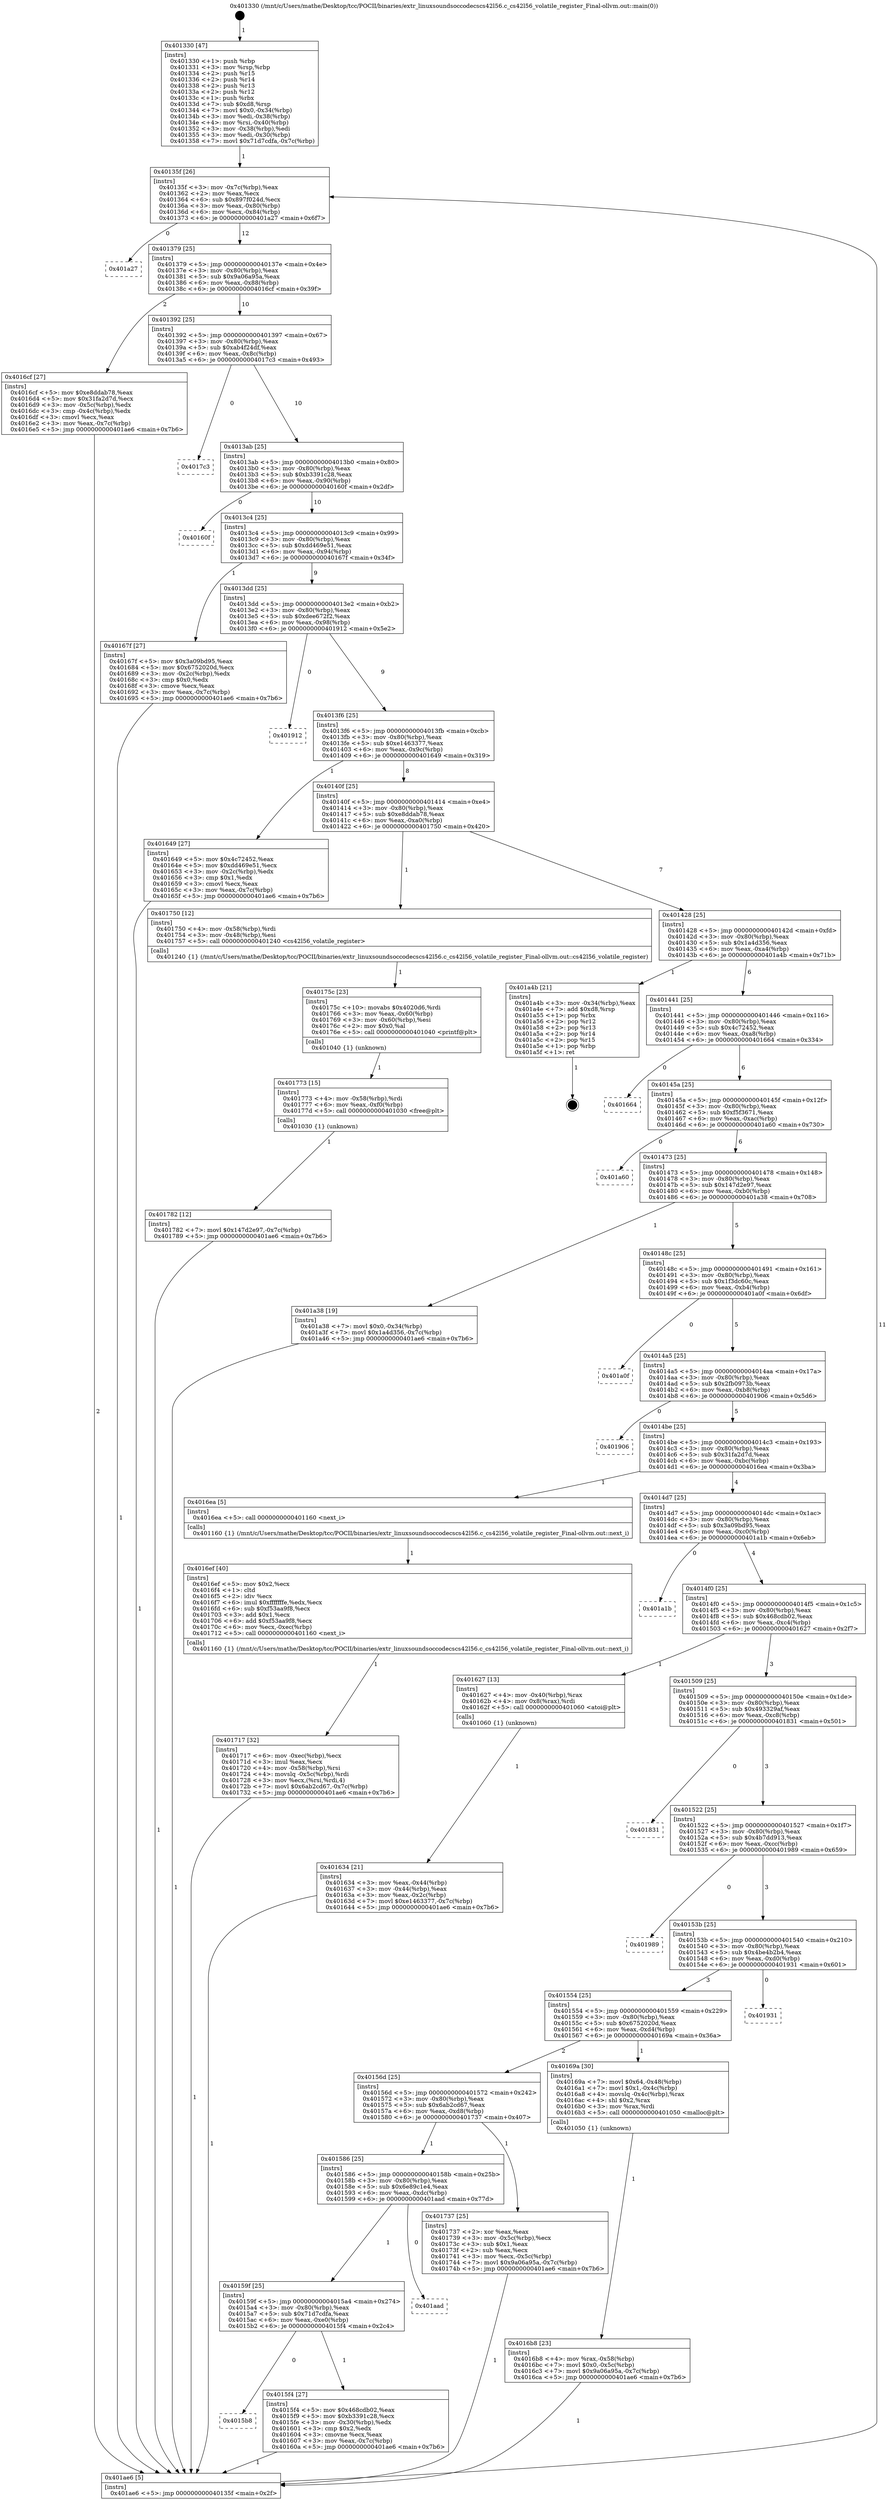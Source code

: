 digraph "0x401330" {
  label = "0x401330 (/mnt/c/Users/mathe/Desktop/tcc/POCII/binaries/extr_linuxsoundsoccodecscs42l56.c_cs42l56_volatile_register_Final-ollvm.out::main(0))"
  labelloc = "t"
  node[shape=record]

  Entry [label="",width=0.3,height=0.3,shape=circle,fillcolor=black,style=filled]
  "0x40135f" [label="{
     0x40135f [26]\l
     | [instrs]\l
     &nbsp;&nbsp;0x40135f \<+3\>: mov -0x7c(%rbp),%eax\l
     &nbsp;&nbsp;0x401362 \<+2\>: mov %eax,%ecx\l
     &nbsp;&nbsp;0x401364 \<+6\>: sub $0x897f024d,%ecx\l
     &nbsp;&nbsp;0x40136a \<+3\>: mov %eax,-0x80(%rbp)\l
     &nbsp;&nbsp;0x40136d \<+6\>: mov %ecx,-0x84(%rbp)\l
     &nbsp;&nbsp;0x401373 \<+6\>: je 0000000000401a27 \<main+0x6f7\>\l
  }"]
  "0x401a27" [label="{
     0x401a27\l
  }", style=dashed]
  "0x401379" [label="{
     0x401379 [25]\l
     | [instrs]\l
     &nbsp;&nbsp;0x401379 \<+5\>: jmp 000000000040137e \<main+0x4e\>\l
     &nbsp;&nbsp;0x40137e \<+3\>: mov -0x80(%rbp),%eax\l
     &nbsp;&nbsp;0x401381 \<+5\>: sub $0x9a06a95a,%eax\l
     &nbsp;&nbsp;0x401386 \<+6\>: mov %eax,-0x88(%rbp)\l
     &nbsp;&nbsp;0x40138c \<+6\>: je 00000000004016cf \<main+0x39f\>\l
  }"]
  Exit [label="",width=0.3,height=0.3,shape=circle,fillcolor=black,style=filled,peripheries=2]
  "0x4016cf" [label="{
     0x4016cf [27]\l
     | [instrs]\l
     &nbsp;&nbsp;0x4016cf \<+5\>: mov $0xe8ddab78,%eax\l
     &nbsp;&nbsp;0x4016d4 \<+5\>: mov $0x31fa2d7d,%ecx\l
     &nbsp;&nbsp;0x4016d9 \<+3\>: mov -0x5c(%rbp),%edx\l
     &nbsp;&nbsp;0x4016dc \<+3\>: cmp -0x4c(%rbp),%edx\l
     &nbsp;&nbsp;0x4016df \<+3\>: cmovl %ecx,%eax\l
     &nbsp;&nbsp;0x4016e2 \<+3\>: mov %eax,-0x7c(%rbp)\l
     &nbsp;&nbsp;0x4016e5 \<+5\>: jmp 0000000000401ae6 \<main+0x7b6\>\l
  }"]
  "0x401392" [label="{
     0x401392 [25]\l
     | [instrs]\l
     &nbsp;&nbsp;0x401392 \<+5\>: jmp 0000000000401397 \<main+0x67\>\l
     &nbsp;&nbsp;0x401397 \<+3\>: mov -0x80(%rbp),%eax\l
     &nbsp;&nbsp;0x40139a \<+5\>: sub $0xab4f24df,%eax\l
     &nbsp;&nbsp;0x40139f \<+6\>: mov %eax,-0x8c(%rbp)\l
     &nbsp;&nbsp;0x4013a5 \<+6\>: je 00000000004017c3 \<main+0x493\>\l
  }"]
  "0x401782" [label="{
     0x401782 [12]\l
     | [instrs]\l
     &nbsp;&nbsp;0x401782 \<+7\>: movl $0x147d2e97,-0x7c(%rbp)\l
     &nbsp;&nbsp;0x401789 \<+5\>: jmp 0000000000401ae6 \<main+0x7b6\>\l
  }"]
  "0x4017c3" [label="{
     0x4017c3\l
  }", style=dashed]
  "0x4013ab" [label="{
     0x4013ab [25]\l
     | [instrs]\l
     &nbsp;&nbsp;0x4013ab \<+5\>: jmp 00000000004013b0 \<main+0x80\>\l
     &nbsp;&nbsp;0x4013b0 \<+3\>: mov -0x80(%rbp),%eax\l
     &nbsp;&nbsp;0x4013b3 \<+5\>: sub $0xb3391c28,%eax\l
     &nbsp;&nbsp;0x4013b8 \<+6\>: mov %eax,-0x90(%rbp)\l
     &nbsp;&nbsp;0x4013be \<+6\>: je 000000000040160f \<main+0x2df\>\l
  }"]
  "0x401773" [label="{
     0x401773 [15]\l
     | [instrs]\l
     &nbsp;&nbsp;0x401773 \<+4\>: mov -0x58(%rbp),%rdi\l
     &nbsp;&nbsp;0x401777 \<+6\>: mov %eax,-0xf0(%rbp)\l
     &nbsp;&nbsp;0x40177d \<+5\>: call 0000000000401030 \<free@plt\>\l
     | [calls]\l
     &nbsp;&nbsp;0x401030 \{1\} (unknown)\l
  }"]
  "0x40160f" [label="{
     0x40160f\l
  }", style=dashed]
  "0x4013c4" [label="{
     0x4013c4 [25]\l
     | [instrs]\l
     &nbsp;&nbsp;0x4013c4 \<+5\>: jmp 00000000004013c9 \<main+0x99\>\l
     &nbsp;&nbsp;0x4013c9 \<+3\>: mov -0x80(%rbp),%eax\l
     &nbsp;&nbsp;0x4013cc \<+5\>: sub $0xdd469e51,%eax\l
     &nbsp;&nbsp;0x4013d1 \<+6\>: mov %eax,-0x94(%rbp)\l
     &nbsp;&nbsp;0x4013d7 \<+6\>: je 000000000040167f \<main+0x34f\>\l
  }"]
  "0x40175c" [label="{
     0x40175c [23]\l
     | [instrs]\l
     &nbsp;&nbsp;0x40175c \<+10\>: movabs $0x4020d6,%rdi\l
     &nbsp;&nbsp;0x401766 \<+3\>: mov %eax,-0x60(%rbp)\l
     &nbsp;&nbsp;0x401769 \<+3\>: mov -0x60(%rbp),%esi\l
     &nbsp;&nbsp;0x40176c \<+2\>: mov $0x0,%al\l
     &nbsp;&nbsp;0x40176e \<+5\>: call 0000000000401040 \<printf@plt\>\l
     | [calls]\l
     &nbsp;&nbsp;0x401040 \{1\} (unknown)\l
  }"]
  "0x40167f" [label="{
     0x40167f [27]\l
     | [instrs]\l
     &nbsp;&nbsp;0x40167f \<+5\>: mov $0x3a09bd95,%eax\l
     &nbsp;&nbsp;0x401684 \<+5\>: mov $0x6752020d,%ecx\l
     &nbsp;&nbsp;0x401689 \<+3\>: mov -0x2c(%rbp),%edx\l
     &nbsp;&nbsp;0x40168c \<+3\>: cmp $0x0,%edx\l
     &nbsp;&nbsp;0x40168f \<+3\>: cmove %ecx,%eax\l
     &nbsp;&nbsp;0x401692 \<+3\>: mov %eax,-0x7c(%rbp)\l
     &nbsp;&nbsp;0x401695 \<+5\>: jmp 0000000000401ae6 \<main+0x7b6\>\l
  }"]
  "0x4013dd" [label="{
     0x4013dd [25]\l
     | [instrs]\l
     &nbsp;&nbsp;0x4013dd \<+5\>: jmp 00000000004013e2 \<main+0xb2\>\l
     &nbsp;&nbsp;0x4013e2 \<+3\>: mov -0x80(%rbp),%eax\l
     &nbsp;&nbsp;0x4013e5 \<+5\>: sub $0xdee672f2,%eax\l
     &nbsp;&nbsp;0x4013ea \<+6\>: mov %eax,-0x98(%rbp)\l
     &nbsp;&nbsp;0x4013f0 \<+6\>: je 0000000000401912 \<main+0x5e2\>\l
  }"]
  "0x401717" [label="{
     0x401717 [32]\l
     | [instrs]\l
     &nbsp;&nbsp;0x401717 \<+6\>: mov -0xec(%rbp),%ecx\l
     &nbsp;&nbsp;0x40171d \<+3\>: imul %eax,%ecx\l
     &nbsp;&nbsp;0x401720 \<+4\>: mov -0x58(%rbp),%rsi\l
     &nbsp;&nbsp;0x401724 \<+4\>: movslq -0x5c(%rbp),%rdi\l
     &nbsp;&nbsp;0x401728 \<+3\>: mov %ecx,(%rsi,%rdi,4)\l
     &nbsp;&nbsp;0x40172b \<+7\>: movl $0x6ab2cd67,-0x7c(%rbp)\l
     &nbsp;&nbsp;0x401732 \<+5\>: jmp 0000000000401ae6 \<main+0x7b6\>\l
  }"]
  "0x401912" [label="{
     0x401912\l
  }", style=dashed]
  "0x4013f6" [label="{
     0x4013f6 [25]\l
     | [instrs]\l
     &nbsp;&nbsp;0x4013f6 \<+5\>: jmp 00000000004013fb \<main+0xcb\>\l
     &nbsp;&nbsp;0x4013fb \<+3\>: mov -0x80(%rbp),%eax\l
     &nbsp;&nbsp;0x4013fe \<+5\>: sub $0xe1463377,%eax\l
     &nbsp;&nbsp;0x401403 \<+6\>: mov %eax,-0x9c(%rbp)\l
     &nbsp;&nbsp;0x401409 \<+6\>: je 0000000000401649 \<main+0x319\>\l
  }"]
  "0x4016ef" [label="{
     0x4016ef [40]\l
     | [instrs]\l
     &nbsp;&nbsp;0x4016ef \<+5\>: mov $0x2,%ecx\l
     &nbsp;&nbsp;0x4016f4 \<+1\>: cltd\l
     &nbsp;&nbsp;0x4016f5 \<+2\>: idiv %ecx\l
     &nbsp;&nbsp;0x4016f7 \<+6\>: imul $0xfffffffe,%edx,%ecx\l
     &nbsp;&nbsp;0x4016fd \<+6\>: sub $0xf53aa9f8,%ecx\l
     &nbsp;&nbsp;0x401703 \<+3\>: add $0x1,%ecx\l
     &nbsp;&nbsp;0x401706 \<+6\>: add $0xf53aa9f8,%ecx\l
     &nbsp;&nbsp;0x40170c \<+6\>: mov %ecx,-0xec(%rbp)\l
     &nbsp;&nbsp;0x401712 \<+5\>: call 0000000000401160 \<next_i\>\l
     | [calls]\l
     &nbsp;&nbsp;0x401160 \{1\} (/mnt/c/Users/mathe/Desktop/tcc/POCII/binaries/extr_linuxsoundsoccodecscs42l56.c_cs42l56_volatile_register_Final-ollvm.out::next_i)\l
  }"]
  "0x401649" [label="{
     0x401649 [27]\l
     | [instrs]\l
     &nbsp;&nbsp;0x401649 \<+5\>: mov $0x4c72452,%eax\l
     &nbsp;&nbsp;0x40164e \<+5\>: mov $0xdd469e51,%ecx\l
     &nbsp;&nbsp;0x401653 \<+3\>: mov -0x2c(%rbp),%edx\l
     &nbsp;&nbsp;0x401656 \<+3\>: cmp $0x1,%edx\l
     &nbsp;&nbsp;0x401659 \<+3\>: cmovl %ecx,%eax\l
     &nbsp;&nbsp;0x40165c \<+3\>: mov %eax,-0x7c(%rbp)\l
     &nbsp;&nbsp;0x40165f \<+5\>: jmp 0000000000401ae6 \<main+0x7b6\>\l
  }"]
  "0x40140f" [label="{
     0x40140f [25]\l
     | [instrs]\l
     &nbsp;&nbsp;0x40140f \<+5\>: jmp 0000000000401414 \<main+0xe4\>\l
     &nbsp;&nbsp;0x401414 \<+3\>: mov -0x80(%rbp),%eax\l
     &nbsp;&nbsp;0x401417 \<+5\>: sub $0xe8ddab78,%eax\l
     &nbsp;&nbsp;0x40141c \<+6\>: mov %eax,-0xa0(%rbp)\l
     &nbsp;&nbsp;0x401422 \<+6\>: je 0000000000401750 \<main+0x420\>\l
  }"]
  "0x4016b8" [label="{
     0x4016b8 [23]\l
     | [instrs]\l
     &nbsp;&nbsp;0x4016b8 \<+4\>: mov %rax,-0x58(%rbp)\l
     &nbsp;&nbsp;0x4016bc \<+7\>: movl $0x0,-0x5c(%rbp)\l
     &nbsp;&nbsp;0x4016c3 \<+7\>: movl $0x9a06a95a,-0x7c(%rbp)\l
     &nbsp;&nbsp;0x4016ca \<+5\>: jmp 0000000000401ae6 \<main+0x7b6\>\l
  }"]
  "0x401750" [label="{
     0x401750 [12]\l
     | [instrs]\l
     &nbsp;&nbsp;0x401750 \<+4\>: mov -0x58(%rbp),%rdi\l
     &nbsp;&nbsp;0x401754 \<+3\>: mov -0x48(%rbp),%esi\l
     &nbsp;&nbsp;0x401757 \<+5\>: call 0000000000401240 \<cs42l56_volatile_register\>\l
     | [calls]\l
     &nbsp;&nbsp;0x401240 \{1\} (/mnt/c/Users/mathe/Desktop/tcc/POCII/binaries/extr_linuxsoundsoccodecscs42l56.c_cs42l56_volatile_register_Final-ollvm.out::cs42l56_volatile_register)\l
  }"]
  "0x401428" [label="{
     0x401428 [25]\l
     | [instrs]\l
     &nbsp;&nbsp;0x401428 \<+5\>: jmp 000000000040142d \<main+0xfd\>\l
     &nbsp;&nbsp;0x40142d \<+3\>: mov -0x80(%rbp),%eax\l
     &nbsp;&nbsp;0x401430 \<+5\>: sub $0x1a4d356,%eax\l
     &nbsp;&nbsp;0x401435 \<+6\>: mov %eax,-0xa4(%rbp)\l
     &nbsp;&nbsp;0x40143b \<+6\>: je 0000000000401a4b \<main+0x71b\>\l
  }"]
  "0x401634" [label="{
     0x401634 [21]\l
     | [instrs]\l
     &nbsp;&nbsp;0x401634 \<+3\>: mov %eax,-0x44(%rbp)\l
     &nbsp;&nbsp;0x401637 \<+3\>: mov -0x44(%rbp),%eax\l
     &nbsp;&nbsp;0x40163a \<+3\>: mov %eax,-0x2c(%rbp)\l
     &nbsp;&nbsp;0x40163d \<+7\>: movl $0xe1463377,-0x7c(%rbp)\l
     &nbsp;&nbsp;0x401644 \<+5\>: jmp 0000000000401ae6 \<main+0x7b6\>\l
  }"]
  "0x401a4b" [label="{
     0x401a4b [21]\l
     | [instrs]\l
     &nbsp;&nbsp;0x401a4b \<+3\>: mov -0x34(%rbp),%eax\l
     &nbsp;&nbsp;0x401a4e \<+7\>: add $0xd8,%rsp\l
     &nbsp;&nbsp;0x401a55 \<+1\>: pop %rbx\l
     &nbsp;&nbsp;0x401a56 \<+2\>: pop %r12\l
     &nbsp;&nbsp;0x401a58 \<+2\>: pop %r13\l
     &nbsp;&nbsp;0x401a5a \<+2\>: pop %r14\l
     &nbsp;&nbsp;0x401a5c \<+2\>: pop %r15\l
     &nbsp;&nbsp;0x401a5e \<+1\>: pop %rbp\l
     &nbsp;&nbsp;0x401a5f \<+1\>: ret\l
  }"]
  "0x401441" [label="{
     0x401441 [25]\l
     | [instrs]\l
     &nbsp;&nbsp;0x401441 \<+5\>: jmp 0000000000401446 \<main+0x116\>\l
     &nbsp;&nbsp;0x401446 \<+3\>: mov -0x80(%rbp),%eax\l
     &nbsp;&nbsp;0x401449 \<+5\>: sub $0x4c72452,%eax\l
     &nbsp;&nbsp;0x40144e \<+6\>: mov %eax,-0xa8(%rbp)\l
     &nbsp;&nbsp;0x401454 \<+6\>: je 0000000000401664 \<main+0x334\>\l
  }"]
  "0x401330" [label="{
     0x401330 [47]\l
     | [instrs]\l
     &nbsp;&nbsp;0x401330 \<+1\>: push %rbp\l
     &nbsp;&nbsp;0x401331 \<+3\>: mov %rsp,%rbp\l
     &nbsp;&nbsp;0x401334 \<+2\>: push %r15\l
     &nbsp;&nbsp;0x401336 \<+2\>: push %r14\l
     &nbsp;&nbsp;0x401338 \<+2\>: push %r13\l
     &nbsp;&nbsp;0x40133a \<+2\>: push %r12\l
     &nbsp;&nbsp;0x40133c \<+1\>: push %rbx\l
     &nbsp;&nbsp;0x40133d \<+7\>: sub $0xd8,%rsp\l
     &nbsp;&nbsp;0x401344 \<+7\>: movl $0x0,-0x34(%rbp)\l
     &nbsp;&nbsp;0x40134b \<+3\>: mov %edi,-0x38(%rbp)\l
     &nbsp;&nbsp;0x40134e \<+4\>: mov %rsi,-0x40(%rbp)\l
     &nbsp;&nbsp;0x401352 \<+3\>: mov -0x38(%rbp),%edi\l
     &nbsp;&nbsp;0x401355 \<+3\>: mov %edi,-0x30(%rbp)\l
     &nbsp;&nbsp;0x401358 \<+7\>: movl $0x71d7cdfa,-0x7c(%rbp)\l
  }"]
  "0x401664" [label="{
     0x401664\l
  }", style=dashed]
  "0x40145a" [label="{
     0x40145a [25]\l
     | [instrs]\l
     &nbsp;&nbsp;0x40145a \<+5\>: jmp 000000000040145f \<main+0x12f\>\l
     &nbsp;&nbsp;0x40145f \<+3\>: mov -0x80(%rbp),%eax\l
     &nbsp;&nbsp;0x401462 \<+5\>: sub $0xf5f3671,%eax\l
     &nbsp;&nbsp;0x401467 \<+6\>: mov %eax,-0xac(%rbp)\l
     &nbsp;&nbsp;0x40146d \<+6\>: je 0000000000401a60 \<main+0x730\>\l
  }"]
  "0x401ae6" [label="{
     0x401ae6 [5]\l
     | [instrs]\l
     &nbsp;&nbsp;0x401ae6 \<+5\>: jmp 000000000040135f \<main+0x2f\>\l
  }"]
  "0x401a60" [label="{
     0x401a60\l
  }", style=dashed]
  "0x401473" [label="{
     0x401473 [25]\l
     | [instrs]\l
     &nbsp;&nbsp;0x401473 \<+5\>: jmp 0000000000401478 \<main+0x148\>\l
     &nbsp;&nbsp;0x401478 \<+3\>: mov -0x80(%rbp),%eax\l
     &nbsp;&nbsp;0x40147b \<+5\>: sub $0x147d2e97,%eax\l
     &nbsp;&nbsp;0x401480 \<+6\>: mov %eax,-0xb0(%rbp)\l
     &nbsp;&nbsp;0x401486 \<+6\>: je 0000000000401a38 \<main+0x708\>\l
  }"]
  "0x4015b8" [label="{
     0x4015b8\l
  }", style=dashed]
  "0x401a38" [label="{
     0x401a38 [19]\l
     | [instrs]\l
     &nbsp;&nbsp;0x401a38 \<+7\>: movl $0x0,-0x34(%rbp)\l
     &nbsp;&nbsp;0x401a3f \<+7\>: movl $0x1a4d356,-0x7c(%rbp)\l
     &nbsp;&nbsp;0x401a46 \<+5\>: jmp 0000000000401ae6 \<main+0x7b6\>\l
  }"]
  "0x40148c" [label="{
     0x40148c [25]\l
     | [instrs]\l
     &nbsp;&nbsp;0x40148c \<+5\>: jmp 0000000000401491 \<main+0x161\>\l
     &nbsp;&nbsp;0x401491 \<+3\>: mov -0x80(%rbp),%eax\l
     &nbsp;&nbsp;0x401494 \<+5\>: sub $0x1f3dc60c,%eax\l
     &nbsp;&nbsp;0x401499 \<+6\>: mov %eax,-0xb4(%rbp)\l
     &nbsp;&nbsp;0x40149f \<+6\>: je 0000000000401a0f \<main+0x6df\>\l
  }"]
  "0x4015f4" [label="{
     0x4015f4 [27]\l
     | [instrs]\l
     &nbsp;&nbsp;0x4015f4 \<+5\>: mov $0x468cdb02,%eax\l
     &nbsp;&nbsp;0x4015f9 \<+5\>: mov $0xb3391c28,%ecx\l
     &nbsp;&nbsp;0x4015fe \<+3\>: mov -0x30(%rbp),%edx\l
     &nbsp;&nbsp;0x401601 \<+3\>: cmp $0x2,%edx\l
     &nbsp;&nbsp;0x401604 \<+3\>: cmovne %ecx,%eax\l
     &nbsp;&nbsp;0x401607 \<+3\>: mov %eax,-0x7c(%rbp)\l
     &nbsp;&nbsp;0x40160a \<+5\>: jmp 0000000000401ae6 \<main+0x7b6\>\l
  }"]
  "0x401a0f" [label="{
     0x401a0f\l
  }", style=dashed]
  "0x4014a5" [label="{
     0x4014a5 [25]\l
     | [instrs]\l
     &nbsp;&nbsp;0x4014a5 \<+5\>: jmp 00000000004014aa \<main+0x17a\>\l
     &nbsp;&nbsp;0x4014aa \<+3\>: mov -0x80(%rbp),%eax\l
     &nbsp;&nbsp;0x4014ad \<+5\>: sub $0x2fb0973b,%eax\l
     &nbsp;&nbsp;0x4014b2 \<+6\>: mov %eax,-0xb8(%rbp)\l
     &nbsp;&nbsp;0x4014b8 \<+6\>: je 0000000000401906 \<main+0x5d6\>\l
  }"]
  "0x40159f" [label="{
     0x40159f [25]\l
     | [instrs]\l
     &nbsp;&nbsp;0x40159f \<+5\>: jmp 00000000004015a4 \<main+0x274\>\l
     &nbsp;&nbsp;0x4015a4 \<+3\>: mov -0x80(%rbp),%eax\l
     &nbsp;&nbsp;0x4015a7 \<+5\>: sub $0x71d7cdfa,%eax\l
     &nbsp;&nbsp;0x4015ac \<+6\>: mov %eax,-0xe0(%rbp)\l
     &nbsp;&nbsp;0x4015b2 \<+6\>: je 00000000004015f4 \<main+0x2c4\>\l
  }"]
  "0x401906" [label="{
     0x401906\l
  }", style=dashed]
  "0x4014be" [label="{
     0x4014be [25]\l
     | [instrs]\l
     &nbsp;&nbsp;0x4014be \<+5\>: jmp 00000000004014c3 \<main+0x193\>\l
     &nbsp;&nbsp;0x4014c3 \<+3\>: mov -0x80(%rbp),%eax\l
     &nbsp;&nbsp;0x4014c6 \<+5\>: sub $0x31fa2d7d,%eax\l
     &nbsp;&nbsp;0x4014cb \<+6\>: mov %eax,-0xbc(%rbp)\l
     &nbsp;&nbsp;0x4014d1 \<+6\>: je 00000000004016ea \<main+0x3ba\>\l
  }"]
  "0x401aad" [label="{
     0x401aad\l
  }", style=dashed]
  "0x4016ea" [label="{
     0x4016ea [5]\l
     | [instrs]\l
     &nbsp;&nbsp;0x4016ea \<+5\>: call 0000000000401160 \<next_i\>\l
     | [calls]\l
     &nbsp;&nbsp;0x401160 \{1\} (/mnt/c/Users/mathe/Desktop/tcc/POCII/binaries/extr_linuxsoundsoccodecscs42l56.c_cs42l56_volatile_register_Final-ollvm.out::next_i)\l
  }"]
  "0x4014d7" [label="{
     0x4014d7 [25]\l
     | [instrs]\l
     &nbsp;&nbsp;0x4014d7 \<+5\>: jmp 00000000004014dc \<main+0x1ac\>\l
     &nbsp;&nbsp;0x4014dc \<+3\>: mov -0x80(%rbp),%eax\l
     &nbsp;&nbsp;0x4014df \<+5\>: sub $0x3a09bd95,%eax\l
     &nbsp;&nbsp;0x4014e4 \<+6\>: mov %eax,-0xc0(%rbp)\l
     &nbsp;&nbsp;0x4014ea \<+6\>: je 0000000000401a1b \<main+0x6eb\>\l
  }"]
  "0x401586" [label="{
     0x401586 [25]\l
     | [instrs]\l
     &nbsp;&nbsp;0x401586 \<+5\>: jmp 000000000040158b \<main+0x25b\>\l
     &nbsp;&nbsp;0x40158b \<+3\>: mov -0x80(%rbp),%eax\l
     &nbsp;&nbsp;0x40158e \<+5\>: sub $0x6e89c1e4,%eax\l
     &nbsp;&nbsp;0x401593 \<+6\>: mov %eax,-0xdc(%rbp)\l
     &nbsp;&nbsp;0x401599 \<+6\>: je 0000000000401aad \<main+0x77d\>\l
  }"]
  "0x401a1b" [label="{
     0x401a1b\l
  }", style=dashed]
  "0x4014f0" [label="{
     0x4014f0 [25]\l
     | [instrs]\l
     &nbsp;&nbsp;0x4014f0 \<+5\>: jmp 00000000004014f5 \<main+0x1c5\>\l
     &nbsp;&nbsp;0x4014f5 \<+3\>: mov -0x80(%rbp),%eax\l
     &nbsp;&nbsp;0x4014f8 \<+5\>: sub $0x468cdb02,%eax\l
     &nbsp;&nbsp;0x4014fd \<+6\>: mov %eax,-0xc4(%rbp)\l
     &nbsp;&nbsp;0x401503 \<+6\>: je 0000000000401627 \<main+0x2f7\>\l
  }"]
  "0x401737" [label="{
     0x401737 [25]\l
     | [instrs]\l
     &nbsp;&nbsp;0x401737 \<+2\>: xor %eax,%eax\l
     &nbsp;&nbsp;0x401739 \<+3\>: mov -0x5c(%rbp),%ecx\l
     &nbsp;&nbsp;0x40173c \<+3\>: sub $0x1,%eax\l
     &nbsp;&nbsp;0x40173f \<+2\>: sub %eax,%ecx\l
     &nbsp;&nbsp;0x401741 \<+3\>: mov %ecx,-0x5c(%rbp)\l
     &nbsp;&nbsp;0x401744 \<+7\>: movl $0x9a06a95a,-0x7c(%rbp)\l
     &nbsp;&nbsp;0x40174b \<+5\>: jmp 0000000000401ae6 \<main+0x7b6\>\l
  }"]
  "0x401627" [label="{
     0x401627 [13]\l
     | [instrs]\l
     &nbsp;&nbsp;0x401627 \<+4\>: mov -0x40(%rbp),%rax\l
     &nbsp;&nbsp;0x40162b \<+4\>: mov 0x8(%rax),%rdi\l
     &nbsp;&nbsp;0x40162f \<+5\>: call 0000000000401060 \<atoi@plt\>\l
     | [calls]\l
     &nbsp;&nbsp;0x401060 \{1\} (unknown)\l
  }"]
  "0x401509" [label="{
     0x401509 [25]\l
     | [instrs]\l
     &nbsp;&nbsp;0x401509 \<+5\>: jmp 000000000040150e \<main+0x1de\>\l
     &nbsp;&nbsp;0x40150e \<+3\>: mov -0x80(%rbp),%eax\l
     &nbsp;&nbsp;0x401511 \<+5\>: sub $0x493329af,%eax\l
     &nbsp;&nbsp;0x401516 \<+6\>: mov %eax,-0xc8(%rbp)\l
     &nbsp;&nbsp;0x40151c \<+6\>: je 0000000000401831 \<main+0x501\>\l
  }"]
  "0x40156d" [label="{
     0x40156d [25]\l
     | [instrs]\l
     &nbsp;&nbsp;0x40156d \<+5\>: jmp 0000000000401572 \<main+0x242\>\l
     &nbsp;&nbsp;0x401572 \<+3\>: mov -0x80(%rbp),%eax\l
     &nbsp;&nbsp;0x401575 \<+5\>: sub $0x6ab2cd67,%eax\l
     &nbsp;&nbsp;0x40157a \<+6\>: mov %eax,-0xd8(%rbp)\l
     &nbsp;&nbsp;0x401580 \<+6\>: je 0000000000401737 \<main+0x407\>\l
  }"]
  "0x401831" [label="{
     0x401831\l
  }", style=dashed]
  "0x401522" [label="{
     0x401522 [25]\l
     | [instrs]\l
     &nbsp;&nbsp;0x401522 \<+5\>: jmp 0000000000401527 \<main+0x1f7\>\l
     &nbsp;&nbsp;0x401527 \<+3\>: mov -0x80(%rbp),%eax\l
     &nbsp;&nbsp;0x40152a \<+5\>: sub $0x4b7dd913,%eax\l
     &nbsp;&nbsp;0x40152f \<+6\>: mov %eax,-0xcc(%rbp)\l
     &nbsp;&nbsp;0x401535 \<+6\>: je 0000000000401989 \<main+0x659\>\l
  }"]
  "0x40169a" [label="{
     0x40169a [30]\l
     | [instrs]\l
     &nbsp;&nbsp;0x40169a \<+7\>: movl $0x64,-0x48(%rbp)\l
     &nbsp;&nbsp;0x4016a1 \<+7\>: movl $0x1,-0x4c(%rbp)\l
     &nbsp;&nbsp;0x4016a8 \<+4\>: movslq -0x4c(%rbp),%rax\l
     &nbsp;&nbsp;0x4016ac \<+4\>: shl $0x2,%rax\l
     &nbsp;&nbsp;0x4016b0 \<+3\>: mov %rax,%rdi\l
     &nbsp;&nbsp;0x4016b3 \<+5\>: call 0000000000401050 \<malloc@plt\>\l
     | [calls]\l
     &nbsp;&nbsp;0x401050 \{1\} (unknown)\l
  }"]
  "0x401989" [label="{
     0x401989\l
  }", style=dashed]
  "0x40153b" [label="{
     0x40153b [25]\l
     | [instrs]\l
     &nbsp;&nbsp;0x40153b \<+5\>: jmp 0000000000401540 \<main+0x210\>\l
     &nbsp;&nbsp;0x401540 \<+3\>: mov -0x80(%rbp),%eax\l
     &nbsp;&nbsp;0x401543 \<+5\>: sub $0x4be4b2b4,%eax\l
     &nbsp;&nbsp;0x401548 \<+6\>: mov %eax,-0xd0(%rbp)\l
     &nbsp;&nbsp;0x40154e \<+6\>: je 0000000000401931 \<main+0x601\>\l
  }"]
  "0x401554" [label="{
     0x401554 [25]\l
     | [instrs]\l
     &nbsp;&nbsp;0x401554 \<+5\>: jmp 0000000000401559 \<main+0x229\>\l
     &nbsp;&nbsp;0x401559 \<+3\>: mov -0x80(%rbp),%eax\l
     &nbsp;&nbsp;0x40155c \<+5\>: sub $0x6752020d,%eax\l
     &nbsp;&nbsp;0x401561 \<+6\>: mov %eax,-0xd4(%rbp)\l
     &nbsp;&nbsp;0x401567 \<+6\>: je 000000000040169a \<main+0x36a\>\l
  }"]
  "0x401931" [label="{
     0x401931\l
  }", style=dashed]
  Entry -> "0x401330" [label=" 1"]
  "0x40135f" -> "0x401a27" [label=" 0"]
  "0x40135f" -> "0x401379" [label=" 12"]
  "0x401a4b" -> Exit [label=" 1"]
  "0x401379" -> "0x4016cf" [label=" 2"]
  "0x401379" -> "0x401392" [label=" 10"]
  "0x401a38" -> "0x401ae6" [label=" 1"]
  "0x401392" -> "0x4017c3" [label=" 0"]
  "0x401392" -> "0x4013ab" [label=" 10"]
  "0x401782" -> "0x401ae6" [label=" 1"]
  "0x4013ab" -> "0x40160f" [label=" 0"]
  "0x4013ab" -> "0x4013c4" [label=" 10"]
  "0x401773" -> "0x401782" [label=" 1"]
  "0x4013c4" -> "0x40167f" [label=" 1"]
  "0x4013c4" -> "0x4013dd" [label=" 9"]
  "0x40175c" -> "0x401773" [label=" 1"]
  "0x4013dd" -> "0x401912" [label=" 0"]
  "0x4013dd" -> "0x4013f6" [label=" 9"]
  "0x401750" -> "0x40175c" [label=" 1"]
  "0x4013f6" -> "0x401649" [label=" 1"]
  "0x4013f6" -> "0x40140f" [label=" 8"]
  "0x401737" -> "0x401ae6" [label=" 1"]
  "0x40140f" -> "0x401750" [label=" 1"]
  "0x40140f" -> "0x401428" [label=" 7"]
  "0x401717" -> "0x401ae6" [label=" 1"]
  "0x401428" -> "0x401a4b" [label=" 1"]
  "0x401428" -> "0x401441" [label=" 6"]
  "0x4016ef" -> "0x401717" [label=" 1"]
  "0x401441" -> "0x401664" [label=" 0"]
  "0x401441" -> "0x40145a" [label=" 6"]
  "0x4016ea" -> "0x4016ef" [label=" 1"]
  "0x40145a" -> "0x401a60" [label=" 0"]
  "0x40145a" -> "0x401473" [label=" 6"]
  "0x4016cf" -> "0x401ae6" [label=" 2"]
  "0x401473" -> "0x401a38" [label=" 1"]
  "0x401473" -> "0x40148c" [label=" 5"]
  "0x4016b8" -> "0x401ae6" [label=" 1"]
  "0x40148c" -> "0x401a0f" [label=" 0"]
  "0x40148c" -> "0x4014a5" [label=" 5"]
  "0x40169a" -> "0x4016b8" [label=" 1"]
  "0x4014a5" -> "0x401906" [label=" 0"]
  "0x4014a5" -> "0x4014be" [label=" 5"]
  "0x401649" -> "0x401ae6" [label=" 1"]
  "0x4014be" -> "0x4016ea" [label=" 1"]
  "0x4014be" -> "0x4014d7" [label=" 4"]
  "0x401634" -> "0x401ae6" [label=" 1"]
  "0x4014d7" -> "0x401a1b" [label=" 0"]
  "0x4014d7" -> "0x4014f0" [label=" 4"]
  "0x401ae6" -> "0x40135f" [label=" 11"]
  "0x4014f0" -> "0x401627" [label=" 1"]
  "0x4014f0" -> "0x401509" [label=" 3"]
  "0x401330" -> "0x40135f" [label=" 1"]
  "0x401509" -> "0x401831" [label=" 0"]
  "0x401509" -> "0x401522" [label=" 3"]
  "0x40159f" -> "0x4015b8" [label=" 0"]
  "0x401522" -> "0x401989" [label=" 0"]
  "0x401522" -> "0x40153b" [label=" 3"]
  "0x40159f" -> "0x4015f4" [label=" 1"]
  "0x40153b" -> "0x401931" [label=" 0"]
  "0x40153b" -> "0x401554" [label=" 3"]
  "0x40167f" -> "0x401ae6" [label=" 1"]
  "0x401554" -> "0x40169a" [label=" 1"]
  "0x401554" -> "0x40156d" [label=" 2"]
  "0x4015f4" -> "0x401ae6" [label=" 1"]
  "0x40156d" -> "0x401737" [label=" 1"]
  "0x40156d" -> "0x401586" [label=" 1"]
  "0x401627" -> "0x401634" [label=" 1"]
  "0x401586" -> "0x401aad" [label=" 0"]
  "0x401586" -> "0x40159f" [label=" 1"]
}
